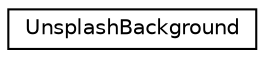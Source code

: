 digraph "Graphical Class Hierarchy"
{
 // LATEX_PDF_SIZE
  edge [fontname="Helvetica",fontsize="10",labelfontname="Helvetica",labelfontsize="10"];
  node [fontname="Helvetica",fontsize="10",shape=record];
  rankdir="LR";
  Node0 [label="UnsplashBackground",height=0.2,width=0.4,color="black", fillcolor="white", style="filled",URL="$classUnsplashBackground.html",tooltip="Unsplash background class."];
}
